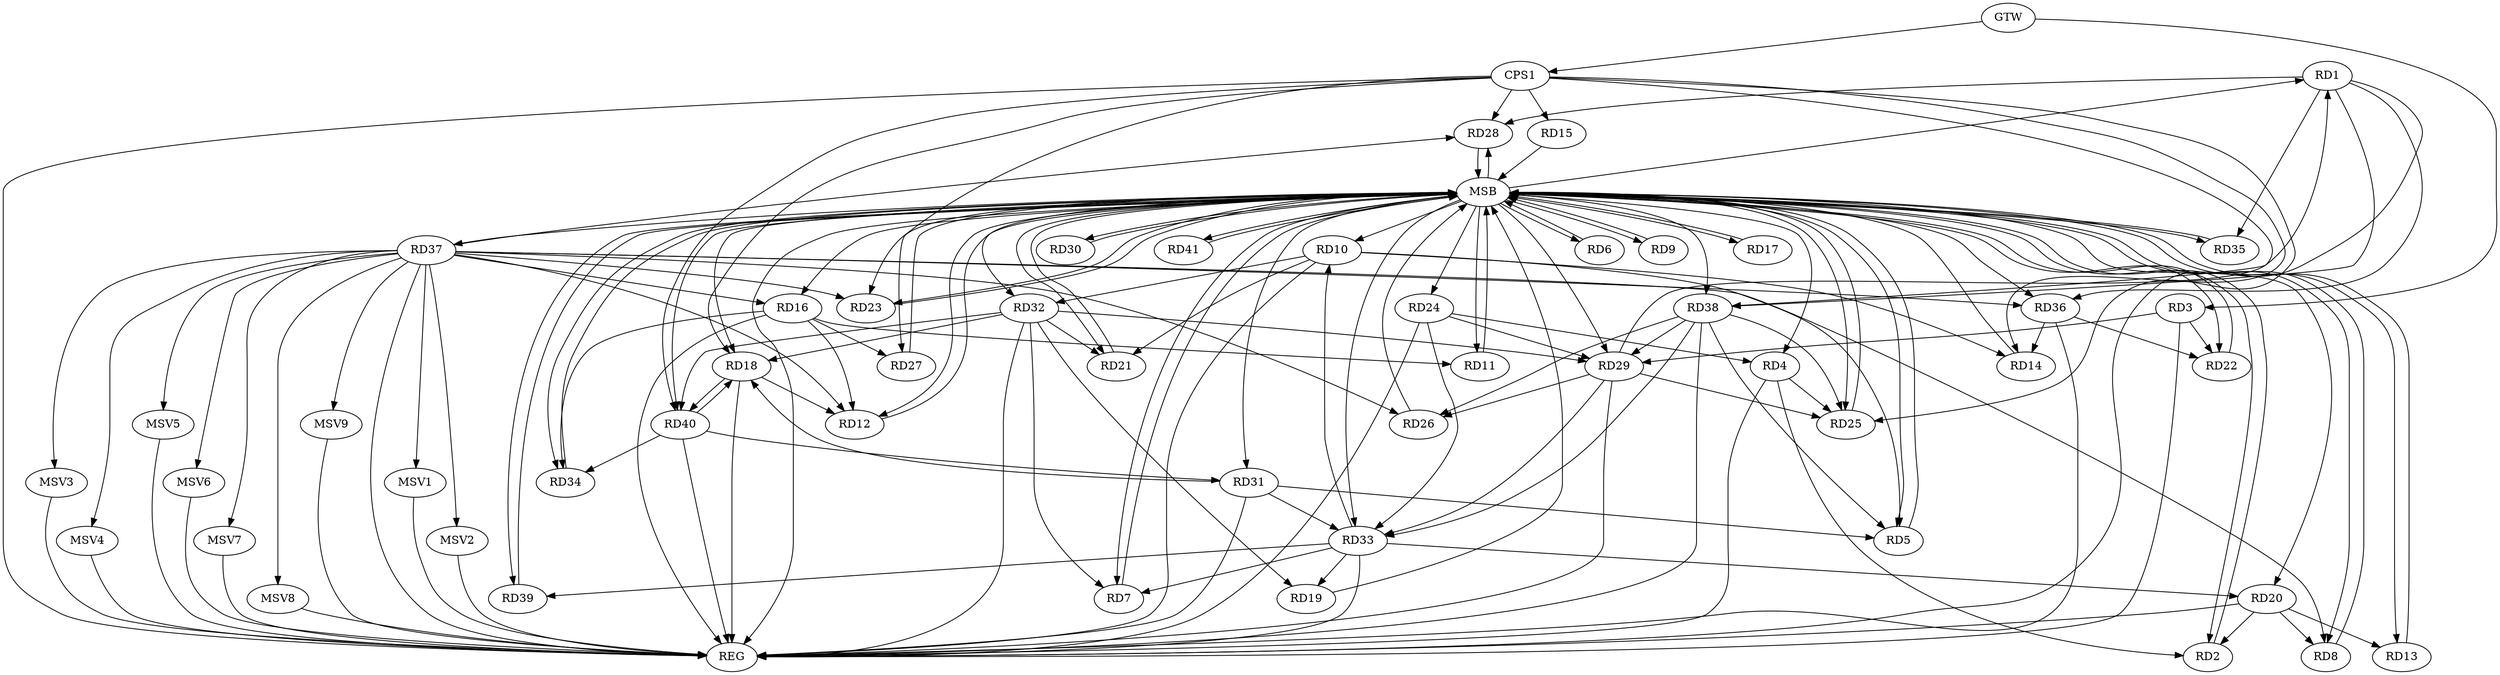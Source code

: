 strict digraph G {
  RD1 [ label="RD1" ];
  RD2 [ label="RD2" ];
  RD3 [ label="RD3" ];
  RD4 [ label="RD4" ];
  RD5 [ label="RD5" ];
  RD6 [ label="RD6" ];
  RD7 [ label="RD7" ];
  RD8 [ label="RD8" ];
  RD9 [ label="RD9" ];
  RD10 [ label="RD10" ];
  RD11 [ label="RD11" ];
  RD12 [ label="RD12" ];
  RD13 [ label="RD13" ];
  RD14 [ label="RD14" ];
  RD15 [ label="RD15" ];
  RD16 [ label="RD16" ];
  RD17 [ label="RD17" ];
  RD18 [ label="RD18" ];
  RD19 [ label="RD19" ];
  RD20 [ label="RD20" ];
  RD21 [ label="RD21" ];
  RD22 [ label="RD22" ];
  RD23 [ label="RD23" ];
  RD24 [ label="RD24" ];
  RD25 [ label="RD25" ];
  RD26 [ label="RD26" ];
  RD27 [ label="RD27" ];
  RD28 [ label="RD28" ];
  RD29 [ label="RD29" ];
  RD30 [ label="RD30" ];
  RD31 [ label="RD31" ];
  RD32 [ label="RD32" ];
  RD33 [ label="RD33" ];
  RD34 [ label="RD34" ];
  RD35 [ label="RD35" ];
  RD36 [ label="RD36" ];
  RD37 [ label="RD37" ];
  RD38 [ label="RD38" ];
  RD39 [ label="RD39" ];
  RD40 [ label="RD40" ];
  RD41 [ label="RD41" ];
  CPS1 [ label="CPS1" ];
  GTW [ label="GTW" ];
  REG [ label="REG" ];
  MSB [ label="MSB" ];
  MSV1 [ label="MSV1" ];
  MSV2 [ label="MSV2" ];
  MSV3 [ label="MSV3" ];
  MSV4 [ label="MSV4" ];
  MSV5 [ label="MSV5" ];
  MSV6 [ label="MSV6" ];
  MSV7 [ label="MSV7" ];
  MSV8 [ label="MSV8" ];
  MSV9 [ label="MSV9" ];
  RD1 -> RD28;
  RD29 -> RD1;
  RD1 -> RD35;
  RD1 -> RD36;
  RD1 -> RD38;
  RD4 -> RD2;
  RD20 -> RD2;
  RD3 -> RD22;
  RD3 -> RD29;
  RD24 -> RD4;
  RD4 -> RD25;
  RD10 -> RD5;
  RD31 -> RD5;
  RD38 -> RD5;
  RD32 -> RD7;
  RD33 -> RD7;
  RD20 -> RD8;
  RD37 -> RD8;
  RD10 -> RD14;
  RD10 -> RD21;
  RD10 -> RD32;
  RD33 -> RD10;
  RD16 -> RD11;
  RD16 -> RD12;
  RD18 -> RD12;
  RD37 -> RD12;
  RD20 -> RD13;
  RD36 -> RD14;
  RD16 -> RD27;
  RD16 -> RD34;
  RD37 -> RD16;
  RD31 -> RD18;
  RD32 -> RD18;
  RD18 -> RD40;
  RD40 -> RD18;
  RD32 -> RD19;
  RD33 -> RD19;
  RD33 -> RD20;
  RD32 -> RD21;
  RD36 -> RD22;
  RD37 -> RD23;
  RD24 -> RD29;
  RD24 -> RD33;
  RD29 -> RD25;
  RD38 -> RD25;
  RD29 -> RD26;
  RD37 -> RD26;
  RD38 -> RD26;
  RD37 -> RD28;
  RD32 -> RD29;
  RD29 -> RD33;
  RD38 -> RD29;
  RD31 -> RD33;
  RD40 -> RD31;
  RD32 -> RD40;
  RD38 -> RD33;
  RD33 -> RD39;
  RD40 -> RD34;
  RD37 -> RD36;
  CPS1 -> RD18;
  CPS1 -> RD15;
  CPS1 -> RD40;
  CPS1 -> RD23;
  CPS1 -> RD14;
  CPS1 -> RD38;
  CPS1 -> RD25;
  CPS1 -> RD28;
  GTW -> RD3;
  GTW -> CPS1;
  RD1 -> REG;
  RD3 -> REG;
  RD4 -> REG;
  RD10 -> REG;
  RD16 -> REG;
  RD18 -> REG;
  RD20 -> REG;
  RD24 -> REG;
  RD29 -> REG;
  RD31 -> REG;
  RD32 -> REG;
  RD33 -> REG;
  RD36 -> REG;
  RD37 -> REG;
  RD38 -> REG;
  RD40 -> REG;
  CPS1 -> REG;
  RD2 -> MSB;
  MSB -> RD5;
  MSB -> RD27;
  MSB -> REG;
  RD5 -> MSB;
  MSB -> RD30;
  MSB -> RD33;
  RD6 -> MSB;
  MSB -> RD12;
  MSB -> RD18;
  MSB -> RD37;
  RD7 -> MSB;
  MSB -> RD31;
  MSB -> RD35;
  MSB -> RD41;
  RD8 -> MSB;
  MSB -> RD2;
  MSB -> RD4;
  MSB -> RD11;
  RD9 -> MSB;
  MSB -> RD25;
  RD11 -> MSB;
  MSB -> RD7;
  MSB -> RD32;
  RD12 -> MSB;
  MSB -> RD16;
  MSB -> RD22;
  MSB -> RD28;
  MSB -> RD29;
  RD13 -> MSB;
  RD14 -> MSB;
  MSB -> RD13;
  RD15 -> MSB;
  MSB -> RD36;
  MSB -> RD38;
  MSB -> RD39;
  RD17 -> MSB;
  MSB -> RD21;
  RD19 -> MSB;
  MSB -> RD1;
  MSB -> RD40;
  RD21 -> MSB;
  MSB -> RD34;
  RD22 -> MSB;
  MSB -> RD9;
  MSB -> RD20;
  RD23 -> MSB;
  RD25 -> MSB;
  MSB -> RD8;
  RD26 -> MSB;
  MSB -> RD24;
  RD27 -> MSB;
  MSB -> RD17;
  RD28 -> MSB;
  MSB -> RD10;
  RD30 -> MSB;
  MSB -> RD6;
  MSB -> RD23;
  RD34 -> MSB;
  RD35 -> MSB;
  RD39 -> MSB;
  RD41 -> MSB;
  RD37 -> MSV1;
  RD37 -> MSV2;
  MSV1 -> REG;
  MSV2 -> REG;
  RD37 -> MSV3;
  RD37 -> MSV4;
  MSV3 -> REG;
  MSV4 -> REG;
  RD37 -> MSV5;
  RD37 -> MSV6;
  RD37 -> MSV7;
  MSV5 -> REG;
  MSV6 -> REG;
  MSV7 -> REG;
  RD37 -> MSV8;
  MSV8 -> REG;
  RD37 -> MSV9;
  MSV9 -> REG;
}
